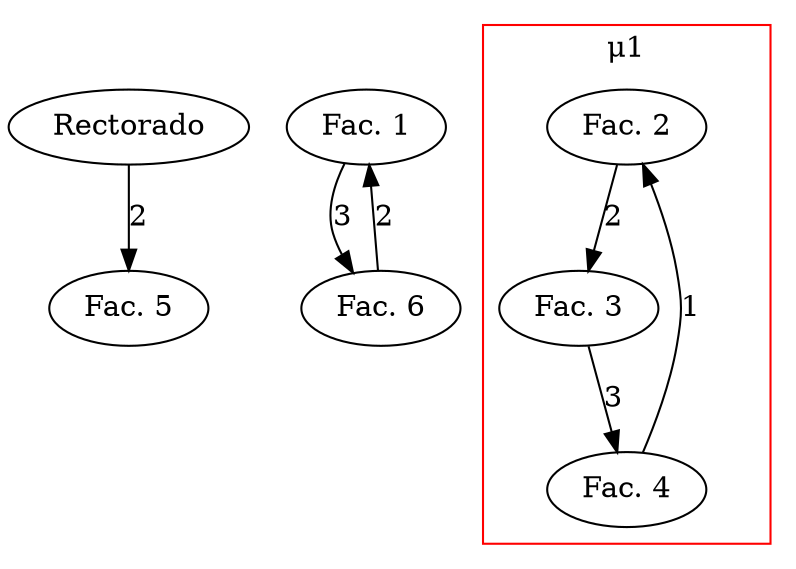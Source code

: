 digraph G {
    Rectorado -> "Fac. 5" [label="2"];
    
    "Fac. 1"  -> "Fac. 6" [label="3"];
    subgraph cluster0{
        label="&mu;1";
        color="red";
        
        "Fac. 2"  -> "Fac. 3" [label="2"];
        
        "Fac. 3"  -> "Fac. 4" [label="3"];
        
        "Fac. 4"  -> "Fac. 2" [label="1"];
    }
    "Fac. 6"  -> "Fac. 1" [label="2"];
}
